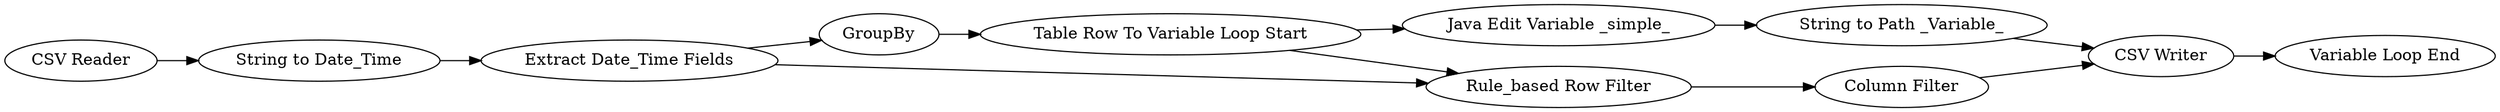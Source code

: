 digraph {
	1 [label="CSV Reader"]
	285 [label="String to Date_Time"]
	286 [label="Extract Date_Time Fields"]
	287 [label=GroupBy]
	288 [label="Table Row To Variable Loop Start"]
	289 [label="Rule_based Row Filter"]
	2013 [label="Java Edit Variable _simple_"]
	2014 [label="CSV Writer"]
	2015 [label="String to Path _Variable_"]
	2016 [label="Variable Loop End"]
	2017 [label="Column Filter"]
	1 -> 285
	285 -> 286
	286 -> 287
	286 -> 289
	287 -> 288
	288 -> 289
	288 -> 2013
	289 -> 2017
	2013 -> 2015
	2014 -> 2016
	2015 -> 2014
	2017 -> 2014
	rankdir=LR
}

